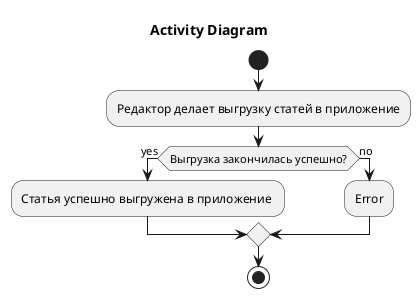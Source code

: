 @startuml
title Activity Diagram

start

:Редактор делает выгрузку статей в приложение; 

if (Выгрузка закончилась успешно?) then (yes)
  :Статья успешно выгружена в приложение ;
else (no)
  :Error;
endif

stop
@enduml
